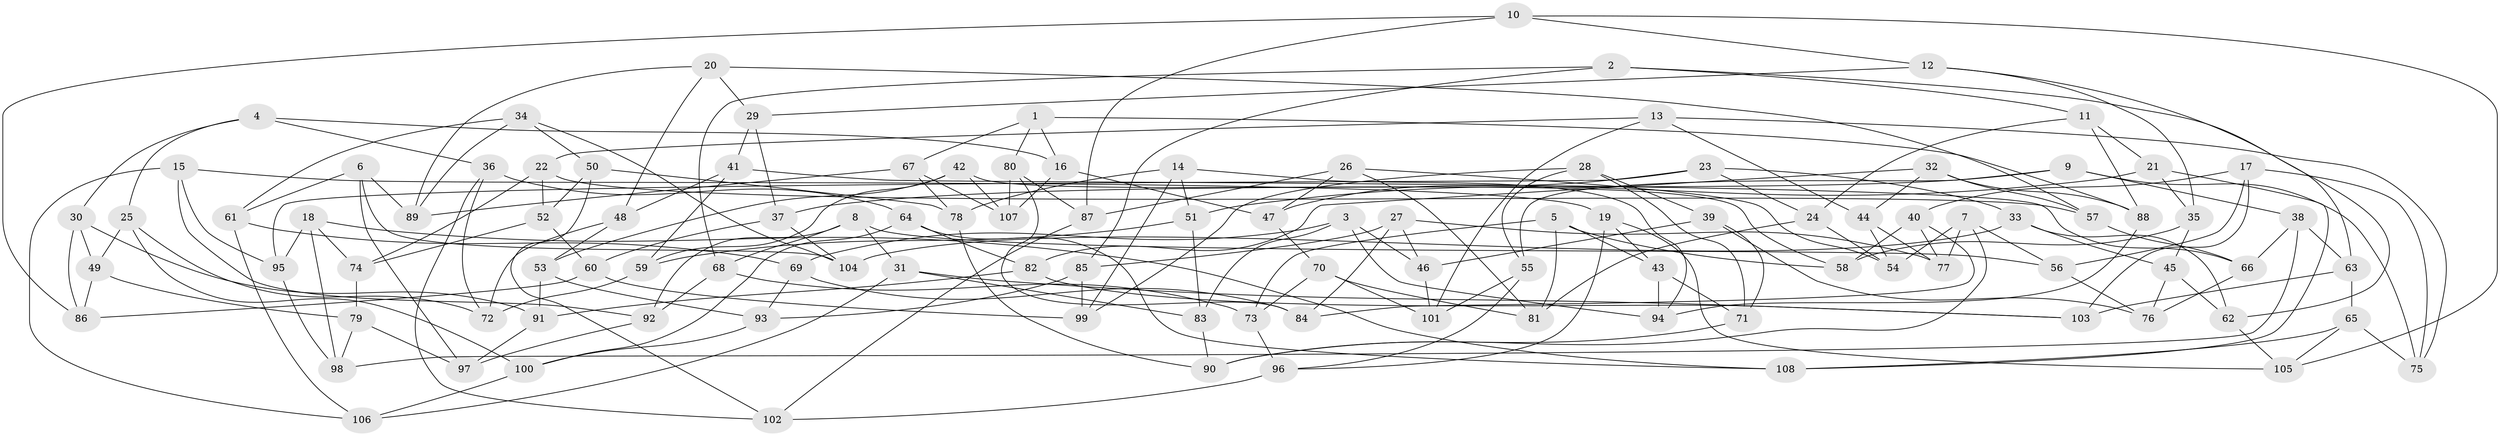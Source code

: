 // Generated by graph-tools (version 1.1) at 2025/02/03/09/25 03:02:54]
// undirected, 108 vertices, 216 edges
graph export_dot {
graph [start="1"]
  node [color=gray90,style=filled];
  1;
  2;
  3;
  4;
  5;
  6;
  7;
  8;
  9;
  10;
  11;
  12;
  13;
  14;
  15;
  16;
  17;
  18;
  19;
  20;
  21;
  22;
  23;
  24;
  25;
  26;
  27;
  28;
  29;
  30;
  31;
  32;
  33;
  34;
  35;
  36;
  37;
  38;
  39;
  40;
  41;
  42;
  43;
  44;
  45;
  46;
  47;
  48;
  49;
  50;
  51;
  52;
  53;
  54;
  55;
  56;
  57;
  58;
  59;
  60;
  61;
  62;
  63;
  64;
  65;
  66;
  67;
  68;
  69;
  70;
  71;
  72;
  73;
  74;
  75;
  76;
  77;
  78;
  79;
  80;
  81;
  82;
  83;
  84;
  85;
  86;
  87;
  88;
  89;
  90;
  91;
  92;
  93;
  94;
  95;
  96;
  97;
  98;
  99;
  100;
  101;
  102;
  103;
  104;
  105;
  106;
  107;
  108;
  1 -- 88;
  1 -- 16;
  1 -- 80;
  1 -- 67;
  2 -- 11;
  2 -- 85;
  2 -- 62;
  2 -- 68;
  3 -- 69;
  3 -- 94;
  3 -- 46;
  3 -- 83;
  4 -- 25;
  4 -- 16;
  4 -- 36;
  4 -- 30;
  5 -- 73;
  5 -- 81;
  5 -- 43;
  5 -- 58;
  6 -- 89;
  6 -- 61;
  6 -- 97;
  6 -- 104;
  7 -- 54;
  7 -- 90;
  7 -- 56;
  7 -- 77;
  8 -- 68;
  8 -- 92;
  8 -- 31;
  8 -- 56;
  9 -- 38;
  9 -- 37;
  9 -- 75;
  9 -- 55;
  10 -- 86;
  10 -- 105;
  10 -- 87;
  10 -- 12;
  11 -- 88;
  11 -- 24;
  11 -- 21;
  12 -- 35;
  12 -- 29;
  12 -- 63;
  13 -- 22;
  13 -- 75;
  13 -- 44;
  13 -- 101;
  14 -- 94;
  14 -- 51;
  14 -- 78;
  14 -- 99;
  15 -- 19;
  15 -- 106;
  15 -- 95;
  15 -- 92;
  16 -- 107;
  16 -- 47;
  17 -- 56;
  17 -- 75;
  17 -- 40;
  17 -- 103;
  18 -- 95;
  18 -- 98;
  18 -- 74;
  18 -- 108;
  19 -- 43;
  19 -- 96;
  19 -- 105;
  20 -- 29;
  20 -- 89;
  20 -- 48;
  20 -- 57;
  21 -- 35;
  21 -- 51;
  21 -- 108;
  22 -- 57;
  22 -- 74;
  22 -- 52;
  23 -- 24;
  23 -- 95;
  23 -- 33;
  23 -- 47;
  24 -- 81;
  24 -- 54;
  25 -- 72;
  25 -- 100;
  25 -- 49;
  26 -- 47;
  26 -- 87;
  26 -- 81;
  26 -- 54;
  27 -- 84;
  27 -- 77;
  27 -- 46;
  27 -- 85;
  28 -- 71;
  28 -- 55;
  28 -- 39;
  28 -- 99;
  29 -- 41;
  29 -- 37;
  30 -- 86;
  30 -- 91;
  30 -- 49;
  31 -- 103;
  31 -- 83;
  31 -- 106;
  32 -- 82;
  32 -- 57;
  32 -- 88;
  32 -- 44;
  33 -- 104;
  33 -- 62;
  33 -- 45;
  34 -- 89;
  34 -- 50;
  34 -- 104;
  34 -- 61;
  35 -- 58;
  35 -- 45;
  36 -- 102;
  36 -- 64;
  36 -- 72;
  37 -- 104;
  37 -- 60;
  38 -- 63;
  38 -- 66;
  38 -- 98;
  39 -- 71;
  39 -- 46;
  39 -- 76;
  40 -- 77;
  40 -- 58;
  40 -- 84;
  41 -- 66;
  41 -- 59;
  41 -- 48;
  42 -- 59;
  42 -- 107;
  42 -- 58;
  42 -- 53;
  43 -- 94;
  43 -- 71;
  44 -- 77;
  44 -- 54;
  45 -- 76;
  45 -- 62;
  46 -- 101;
  47 -- 70;
  48 -- 72;
  48 -- 53;
  49 -- 79;
  49 -- 86;
  50 -- 52;
  50 -- 78;
  50 -- 102;
  51 -- 59;
  51 -- 83;
  52 -- 74;
  52 -- 60;
  53 -- 93;
  53 -- 91;
  55 -- 101;
  55 -- 96;
  56 -- 76;
  57 -- 66;
  59 -- 72;
  60 -- 86;
  60 -- 99;
  61 -- 106;
  61 -- 69;
  62 -- 105;
  63 -- 103;
  63 -- 65;
  64 -- 100;
  64 -- 108;
  64 -- 82;
  65 -- 108;
  65 -- 105;
  65 -- 75;
  66 -- 76;
  67 -- 89;
  67 -- 78;
  67 -- 107;
  68 -- 92;
  68 -- 73;
  69 -- 84;
  69 -- 93;
  70 -- 81;
  70 -- 73;
  70 -- 101;
  71 -- 90;
  73 -- 96;
  74 -- 79;
  78 -- 90;
  79 -- 97;
  79 -- 98;
  80 -- 84;
  80 -- 87;
  80 -- 107;
  82 -- 91;
  82 -- 103;
  83 -- 90;
  85 -- 99;
  85 -- 93;
  87 -- 102;
  88 -- 94;
  91 -- 97;
  92 -- 97;
  93 -- 100;
  95 -- 98;
  96 -- 102;
  100 -- 106;
}
